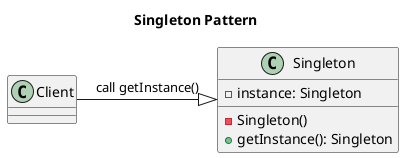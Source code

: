 @startuml

title Singleton Pattern

class Singleton {
  - instance: Singleton

  - Singleton()
  + getInstance(): Singleton
}

class Client

Singleton <|-left- Client: call getInstance()

@enduml